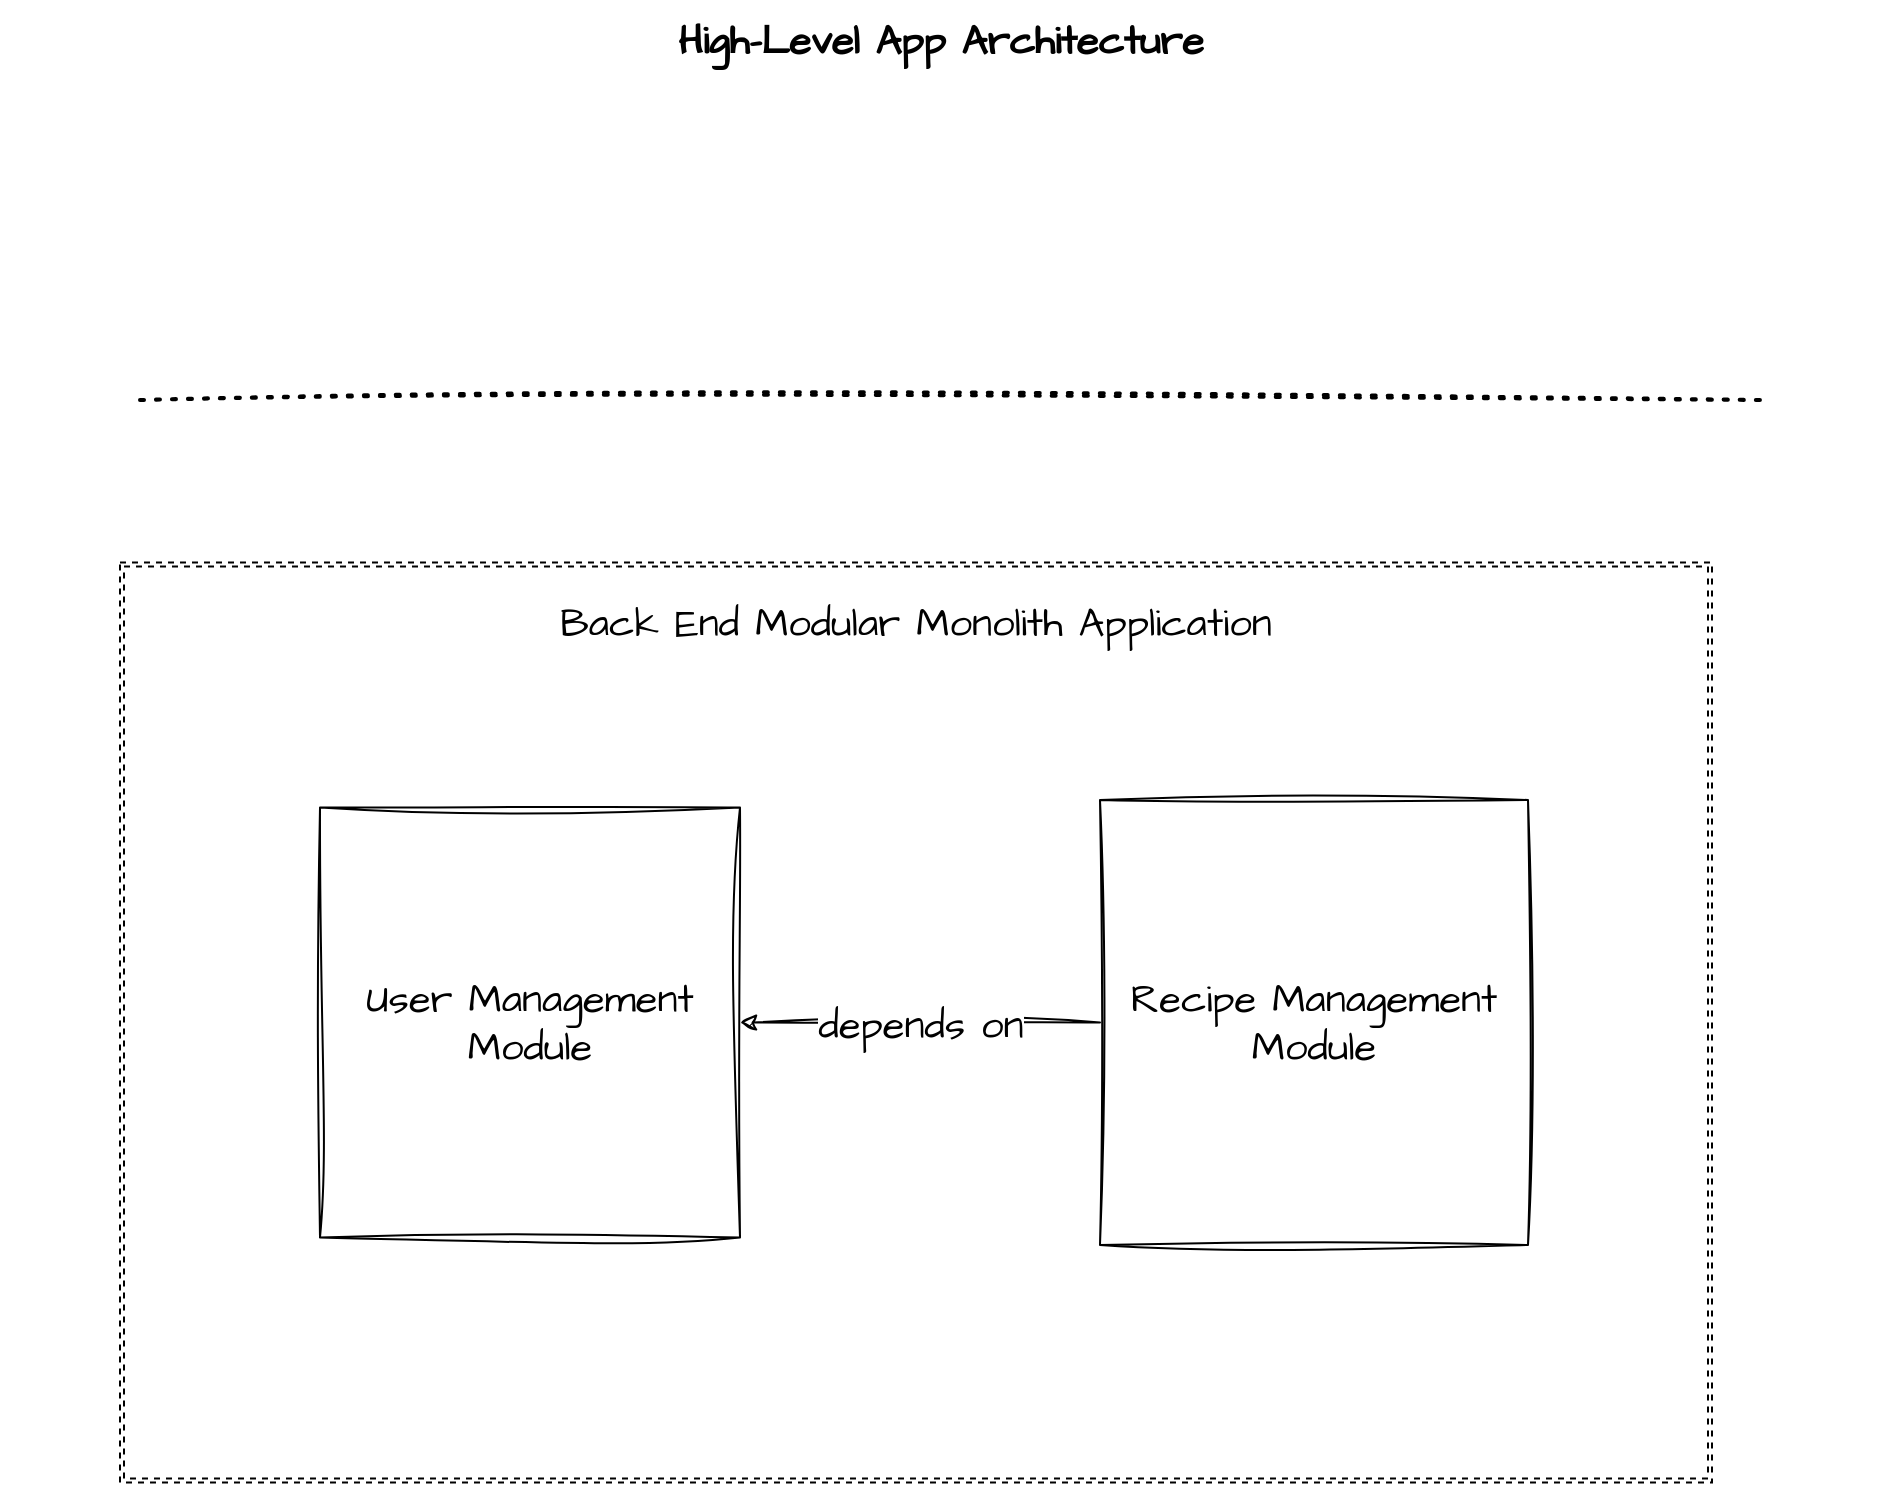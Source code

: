 <mxfile version="20.8.23" type="github">
  <diagram name="Strona-1" id="jzU_CwaTyrlF2SyCXXXr">
    <mxGraphModel dx="955" dy="700" grid="1" gridSize="10" guides="1" tooltips="1" connect="1" arrows="1" fold="1" page="1" pageScale="1" pageWidth="827" pageHeight="1169" math="0" shadow="0">
      <root>
        <mxCell id="0" />
        <mxCell id="1" parent="0" />
        <mxCell id="hF1T8_iq52JqmMSs-Rl2-36" value="Back End Modular Monolith Application" style="shape=ext;double=1;rounded=0;whiteSpace=wrap;html=1;shadow=0;glass=0;hachureGap=4;fontFamily=Architects Daughter;fontSource=https%3A%2F%2Ffonts.googleapis.com%2Fcss%3Ffamily%3DArchitects%2BDaughter;fontSize=20;fillColor=none;gradientColor=default;strokeColor=default;dashed=1;spacingTop=0;spacingBottom=400;" vertex="1" parent="1">
          <mxGeometry x="60" y="521.25" width="796" height="460" as="geometry" />
        </mxCell>
        <mxCell id="hF1T8_iq52JqmMSs-Rl2-1" value="User Management Module" style="rounded=0;whiteSpace=wrap;html=1;sketch=1;hachureGap=4;jiggle=2;curveFitting=1;fontFamily=Architects Daughter;fontSource=https%3A%2F%2Ffonts.googleapis.com%2Fcss%3Ffamily%3DArchitects%2BDaughter;fontSize=20;gradientColor=none;glass=0;shadow=0;" vertex="1" parent="1">
          <mxGeometry x="160" y="643.75" width="210" height="215" as="geometry" />
        </mxCell>
        <mxCell id="hF1T8_iq52JqmMSs-Rl2-5" value="Recipe Management&lt;br&gt;Module" style="rounded=0;whiteSpace=wrap;html=1;sketch=1;hachureGap=4;jiggle=2;curveFitting=1;fontFamily=Architects Daughter;fontSource=https%3A%2F%2Ffonts.googleapis.com%2Fcss%3Ffamily%3DArchitects%2BDaughter;fontSize=20;" vertex="1" parent="1">
          <mxGeometry x="550" y="640" width="214" height="222.5" as="geometry" />
        </mxCell>
        <mxCell id="hF1T8_iq52JqmMSs-Rl2-31" value="High-Level App Architecture" style="text;strokeColor=none;fillColor=none;html=1;fontSize=20;fontStyle=1;verticalAlign=middle;align=center;fontFamily=Architects Daughter;" vertex="1" parent="1">
          <mxGeometry y="240" width="940" height="40" as="geometry" />
        </mxCell>
        <mxCell id="hF1T8_iq52JqmMSs-Rl2-32" value="" style="endArrow=none;dashed=1;html=1;dashPattern=1 3;strokeWidth=2;rounded=0;sketch=1;hachureGap=4;jiggle=2;curveFitting=1;fontFamily=Architects Daughter;fontSource=https%3A%2F%2Ffonts.googleapis.com%2Fcss%3Ffamily%3DArchitects%2BDaughter;fontSize=16;" edge="1" parent="1">
          <mxGeometry width="50" height="50" relative="1" as="geometry">
            <mxPoint x="70" y="440" as="sourcePoint" />
            <mxPoint x="880" y="440" as="targetPoint" />
          </mxGeometry>
        </mxCell>
        <mxCell id="hF1T8_iq52JqmMSs-Rl2-33" value="" style="endArrow=classic;html=1;rounded=0;sketch=1;hachureGap=4;jiggle=2;curveFitting=1;fontFamily=Architects Daughter;fontSource=https%3A%2F%2Ffonts.googleapis.com%2Fcss%3Ffamily%3DArchitects%2BDaughter;fontSize=16;exitX=0;exitY=0.5;exitDx=0;exitDy=0;entryX=1;entryY=0.5;entryDx=0;entryDy=0;" edge="1" parent="1" source="hF1T8_iq52JqmMSs-Rl2-5" target="hF1T8_iq52JqmMSs-Rl2-1">
          <mxGeometry relative="1" as="geometry">
            <mxPoint x="450" y="640" as="sourcePoint" />
            <mxPoint x="300" y="490" as="targetPoint" />
            <Array as="points" />
          </mxGeometry>
        </mxCell>
        <mxCell id="hF1T8_iq52JqmMSs-Rl2-34" value="depends on" style="edgeLabel;resizable=0;html=1;align=center;verticalAlign=middle;shadow=0;glass=0;sketch=1;hachureGap=4;jiggle=2;curveFitting=1;fontFamily=Architects Daughter;fontSource=https%3A%2F%2Ffonts.googleapis.com%2Fcss%3Ffamily%3DArchitects%2BDaughter;fontSize=20;fillColor=none;gradientColor=none;" connectable="0" vertex="1" parent="hF1T8_iq52JqmMSs-Rl2-33">
          <mxGeometry relative="1" as="geometry" />
        </mxCell>
      </root>
    </mxGraphModel>
  </diagram>
</mxfile>
